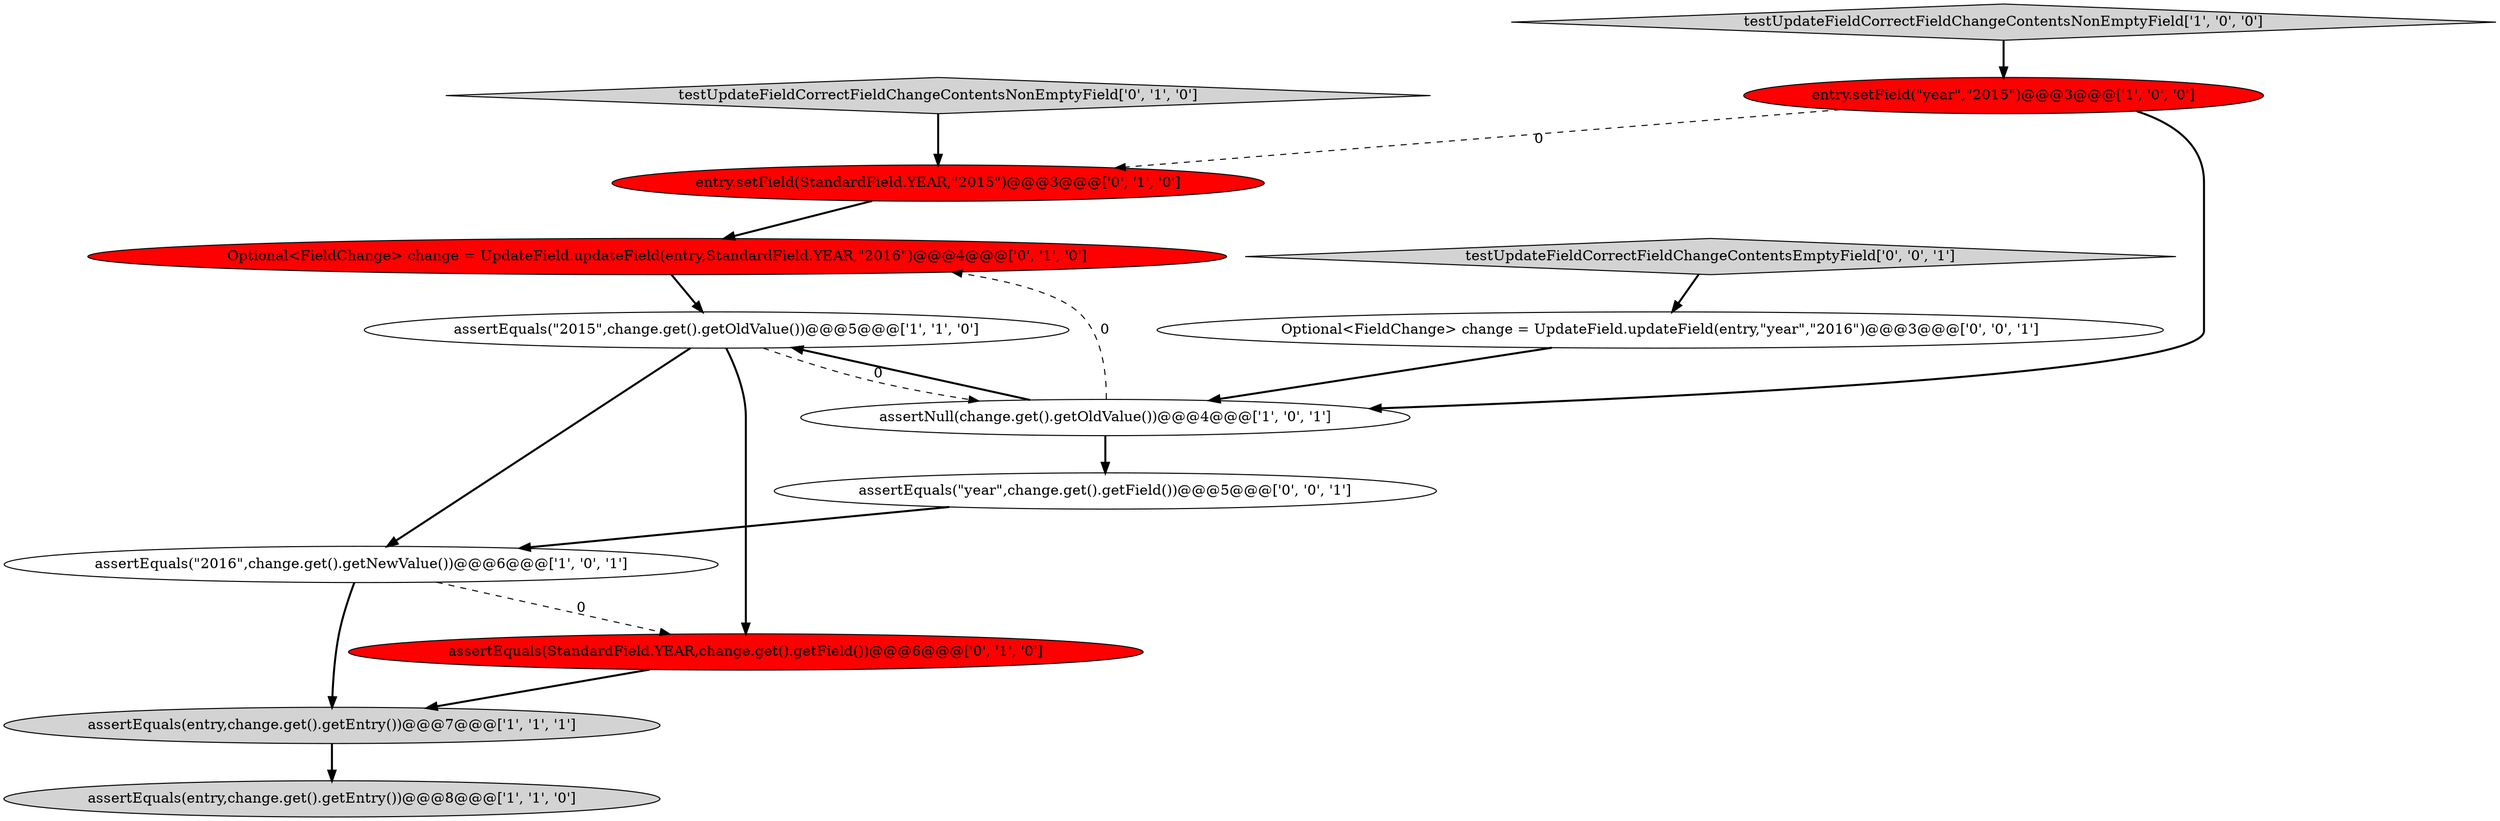 digraph {
8 [style = filled, label = "testUpdateFieldCorrectFieldChangeContentsNonEmptyField['0', '1', '0']", fillcolor = lightgray, shape = diamond image = "AAA0AAABBB2BBB"];
11 [style = filled, label = "assertEquals(\"year\",change.get().getField())@@@5@@@['0', '0', '1']", fillcolor = white, shape = ellipse image = "AAA0AAABBB3BBB"];
2 [style = filled, label = "assertEquals(\"2016\",change.get().getNewValue())@@@6@@@['1', '0', '1']", fillcolor = white, shape = ellipse image = "AAA0AAABBB1BBB"];
10 [style = filled, label = "Optional<FieldChange> change = UpdateField.updateField(entry,StandardField.YEAR,\"2016\")@@@4@@@['0', '1', '0']", fillcolor = red, shape = ellipse image = "AAA1AAABBB2BBB"];
5 [style = filled, label = "assertEquals(entry,change.get().getEntry())@@@8@@@['1', '1', '0']", fillcolor = lightgray, shape = ellipse image = "AAA0AAABBB1BBB"];
1 [style = filled, label = "assertEquals(entry,change.get().getEntry())@@@7@@@['1', '1', '1']", fillcolor = lightgray, shape = ellipse image = "AAA0AAABBB1BBB"];
9 [style = filled, label = "entry.setField(StandardField.YEAR,\"2015\")@@@3@@@['0', '1', '0']", fillcolor = red, shape = ellipse image = "AAA1AAABBB2BBB"];
12 [style = filled, label = "testUpdateFieldCorrectFieldChangeContentsEmptyField['0', '0', '1']", fillcolor = lightgray, shape = diamond image = "AAA0AAABBB3BBB"];
4 [style = filled, label = "assertEquals(\"2015\",change.get().getOldValue())@@@5@@@['1', '1', '0']", fillcolor = white, shape = ellipse image = "AAA0AAABBB1BBB"];
13 [style = filled, label = "Optional<FieldChange> change = UpdateField.updateField(entry,\"year\",\"2016\")@@@3@@@['0', '0', '1']", fillcolor = white, shape = ellipse image = "AAA0AAABBB3BBB"];
7 [style = filled, label = "assertEquals(StandardField.YEAR,change.get().getField())@@@6@@@['0', '1', '0']", fillcolor = red, shape = ellipse image = "AAA1AAABBB2BBB"];
6 [style = filled, label = "assertNull(change.get().getOldValue())@@@4@@@['1', '0', '1']", fillcolor = white, shape = ellipse image = "AAA0AAABBB1BBB"];
0 [style = filled, label = "entry.setField(\"year\",\"2015\")@@@3@@@['1', '0', '0']", fillcolor = red, shape = ellipse image = "AAA1AAABBB1BBB"];
3 [style = filled, label = "testUpdateFieldCorrectFieldChangeContentsNonEmptyField['1', '0', '0']", fillcolor = lightgray, shape = diamond image = "AAA0AAABBB1BBB"];
1->5 [style = bold, label=""];
12->13 [style = bold, label=""];
6->4 [style = bold, label=""];
7->1 [style = bold, label=""];
4->2 [style = bold, label=""];
13->6 [style = bold, label=""];
9->10 [style = bold, label=""];
0->9 [style = dashed, label="0"];
2->7 [style = dashed, label="0"];
11->2 [style = bold, label=""];
4->6 [style = dashed, label="0"];
0->6 [style = bold, label=""];
2->1 [style = bold, label=""];
6->11 [style = bold, label=""];
4->7 [style = bold, label=""];
3->0 [style = bold, label=""];
6->10 [style = dashed, label="0"];
8->9 [style = bold, label=""];
10->4 [style = bold, label=""];
}
